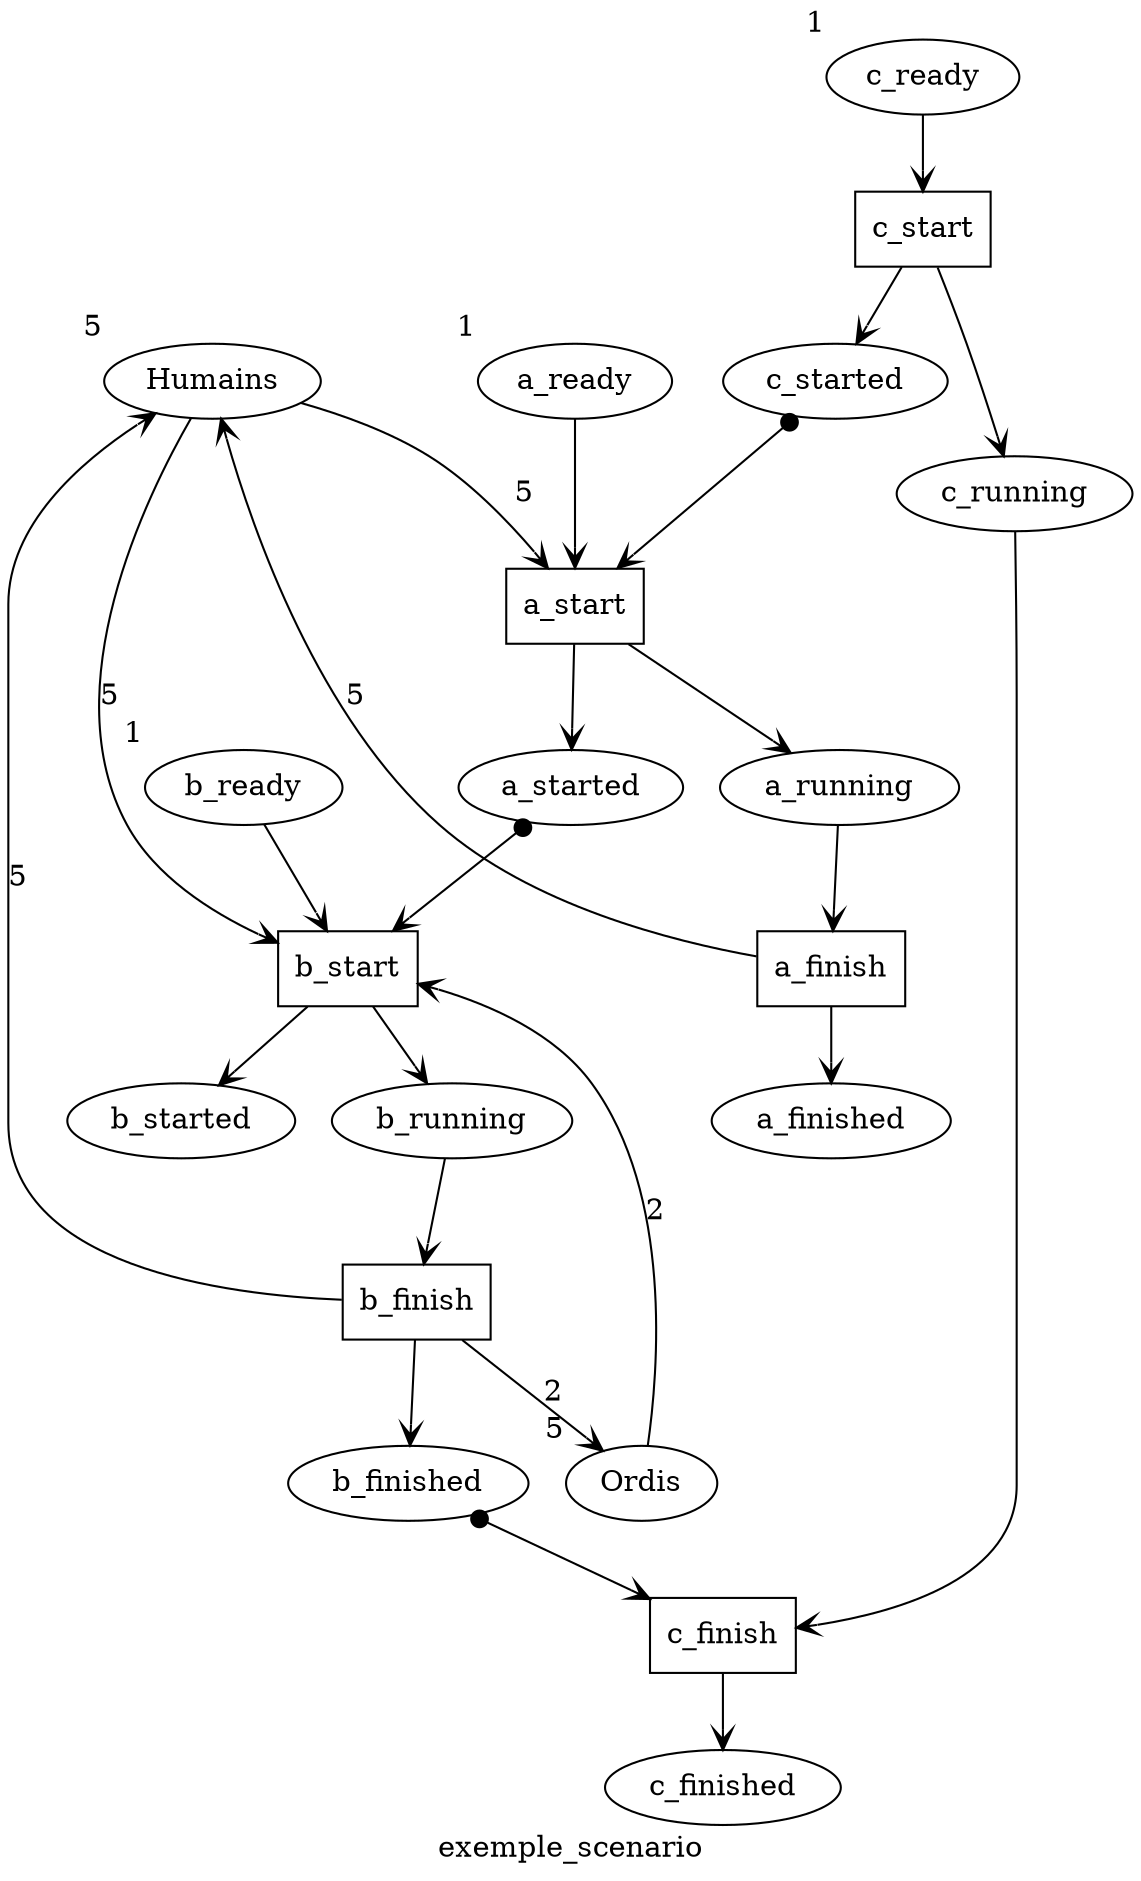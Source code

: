 digraph exemple_scenario {
label=exemple_scenario

Humains [xlabel=5];
Ordis [xlabel=5];
a_ready [xlabel=1];
a_started ;
a_running ;
a_finished ;
a_start [shape=rectangle] ;
a_finish [shape=rectangle] ;
b_ready [xlabel=1];
b_started ;
b_running ;
b_finished ;
b_start [shape=rectangle] ;
b_finish [shape=rectangle] ;
c_ready [xlabel=1];
c_started ;
c_running ;
c_finished ;
c_start [shape=rectangle] ;
c_finish [shape=rectangle] ;

Humains -> a_start  [arrowhead=vee]  [label=5];
a_finish -> Humains  [arrowhead=vee]  [label=5];
a_ready -> a_start  [arrowhead=vee]  ;
a_start -> a_running  [arrowhead=vee]  ;
a_start -> a_started  [arrowhead=vee]  ;
a_running -> a_finish  [arrowhead=vee]  ;
a_finish -> a_finished  [arrowhead=vee]  ;
Humains -> b_start  [arrowhead=vee]  [label=5];
b_finish -> Humains  [arrowhead=vee]  [label=5];
Ordis -> b_start  [arrowhead=vee]  [label=2];
b_finish -> Ordis  [arrowhead=vee]  [label=2];
b_ready -> b_start  [arrowhead=vee]  ;
b_start -> b_running  [arrowhead=vee]  ;
b_start -> b_started  [arrowhead=vee]  ;
b_running -> b_finish  [arrowhead=vee]  ;
b_finish -> b_finished  [arrowhead=vee]  ;
c_ready -> c_start  [arrowhead=vee]  ;
c_start -> c_running  [arrowhead=vee]  ;
c_start -> c_started  [arrowhead=vee]  ;
c_running -> c_finish  [arrowhead=vee]  ;
c_finish -> c_finished  [arrowhead=vee]  ;
a_started -> b_start [dir=both]   [arrowhead=vee] [arrowtail=dot]  ;
b_finished -> c_finish [dir=both]   [arrowhead=vee] [arrowtail=dot]  ;
c_started -> a_start [dir=both]   [arrowhead=vee] [arrowtail=dot]  ;

}
